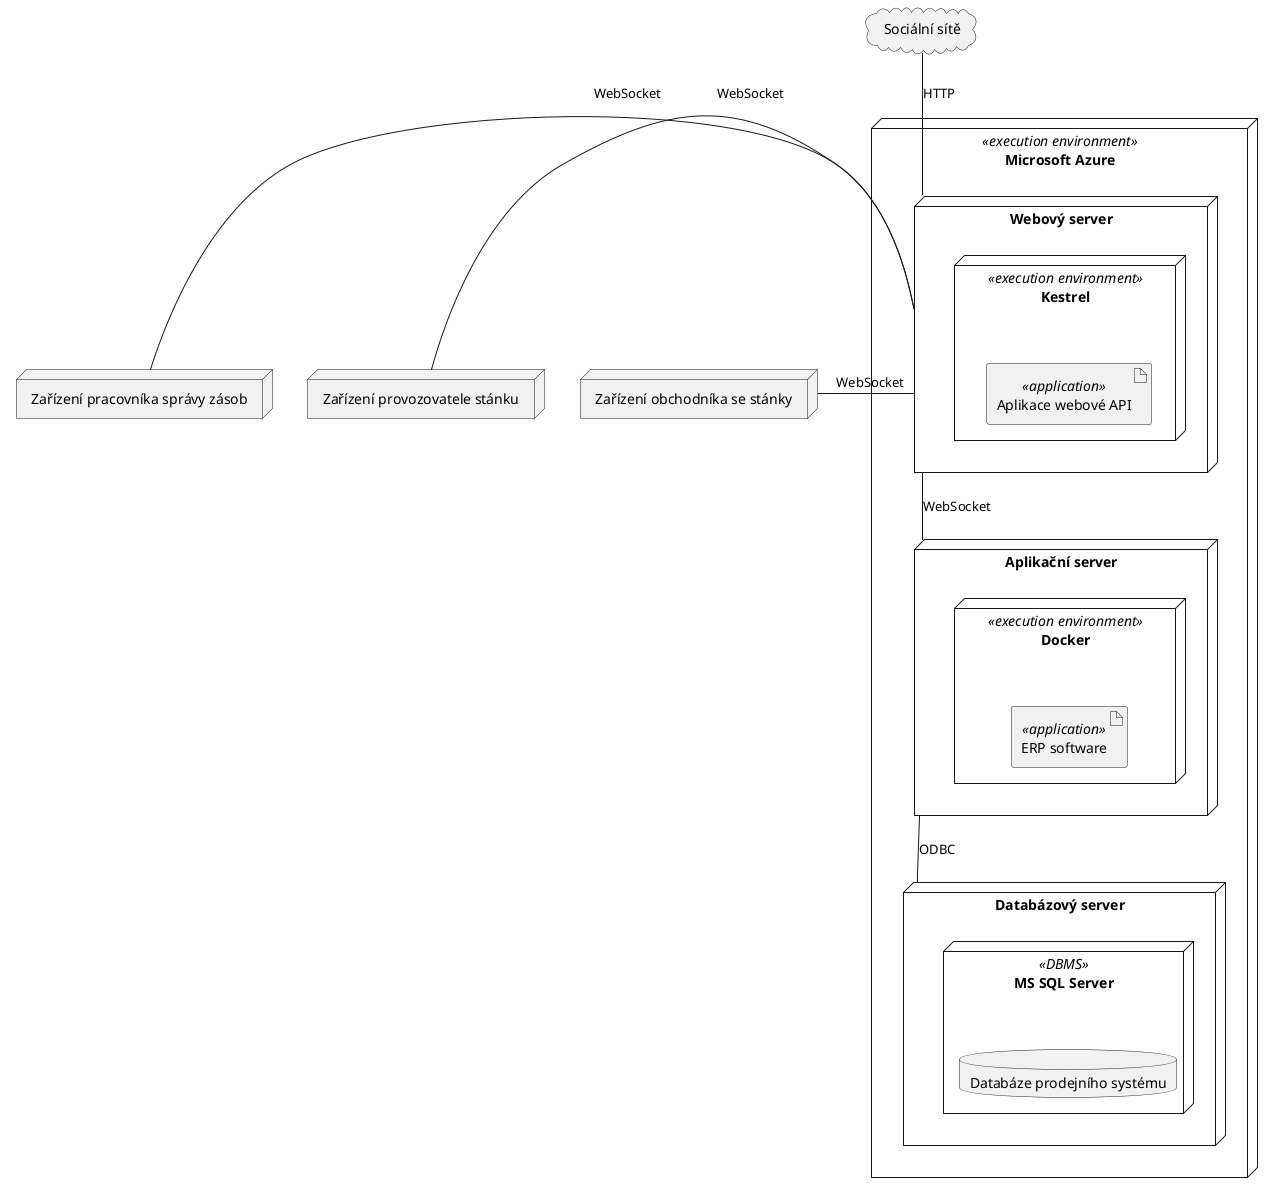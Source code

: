 @startuml

node "Zařízení obchodníka se stánky" as StandsOwnerDevice

node "Zařízení provozovatele stánku" as StandManagerDevice

node "Zařízení pracovníka správy zásob" as WarehouseWorkerDevice

cloud "Sociální sítě" as SocialNetwork

node "Microsoft Azure" as azure <<execution environment>> {

    node "Webový server" as WebServer {

        node Kestrel <<execution environment>> {

            artifact "Aplikace webové API" <<application>>

        }

    }

    node "Aplikační server" as AplicationServer {

        node Docker <<execution environment>> {

            artifact "ERP software" <<application>>

        }

    }

    node "Databázový server" as DbServer {

        node "MS SQL Server" <<DBMS>> {

            database "Databáze prodejního systému"

        }

    }

}

WebServer -up- SocialNetwork : HTTP

WebServer -left- StandsOwnerDevice  : WebSocket

WebServer -left- StandManagerDevice  : WebSocket

WebServer -left- WarehouseWorkerDevice : WebSocket

AplicationServer -up- WebServer : WebSocket

AplicationServer -down- DbServer : ODBC

@enduml
